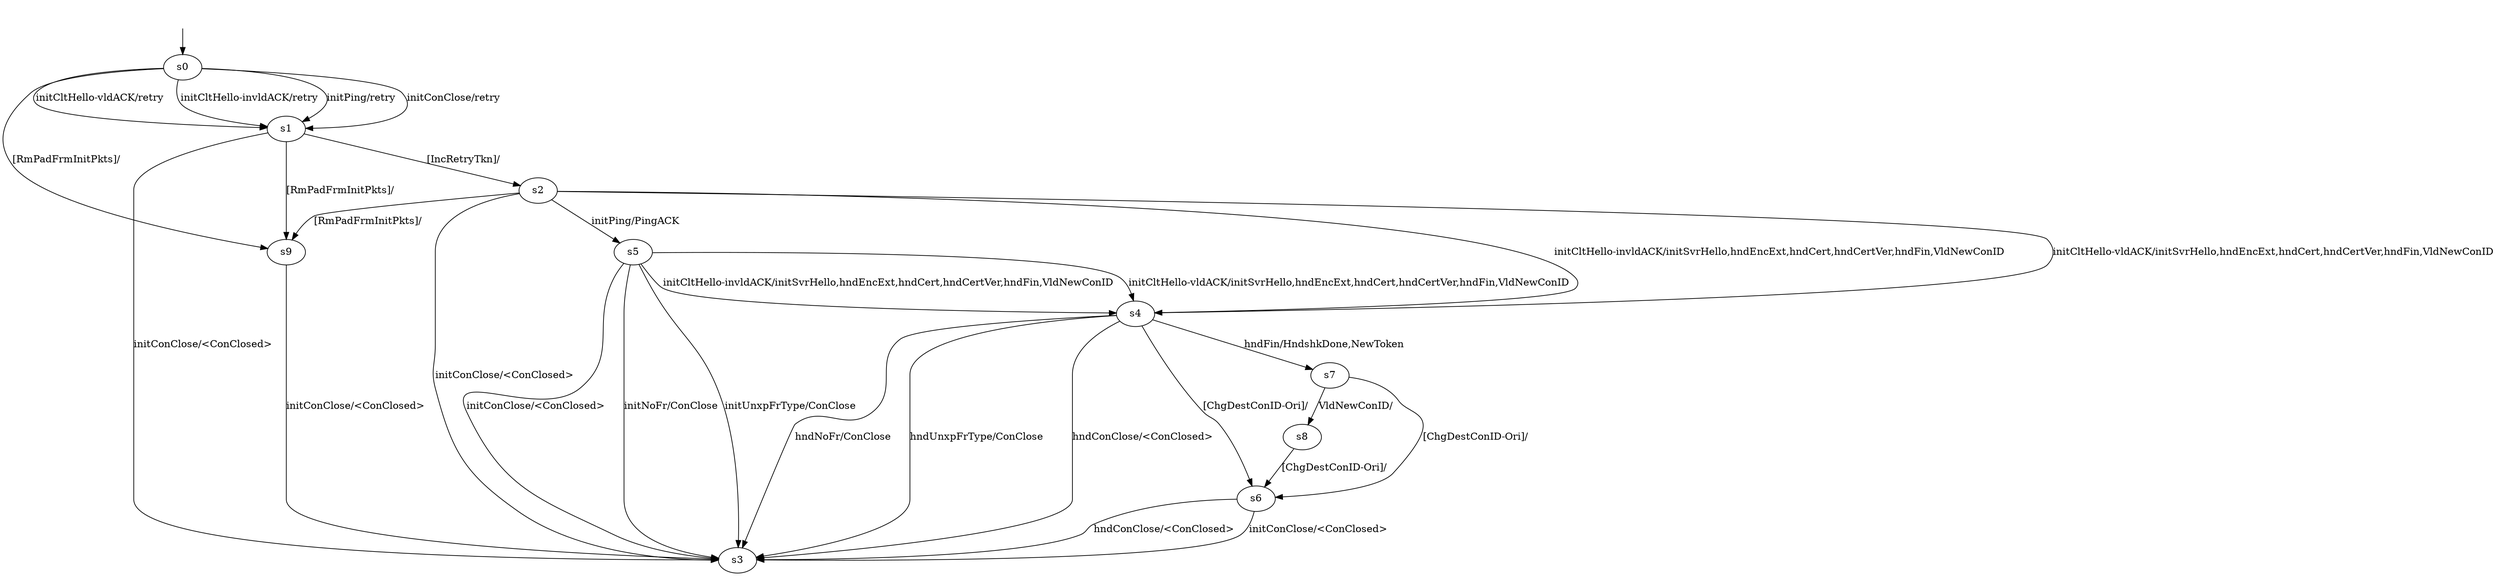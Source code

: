 digraph "../results/quicgoModels/quicgo-BWR-CS-0/learnedModel" {
s0 [label=s0];
s1 [label=s1];
s2 [label=s2];
s3 [label=s3];
s4 [label=s4];
s5 [label=s5];
s6 [label=s6];
s7 [label=s7];
s8 [label=s8];
s9 [label=s9];
s0 -> s1  [label="initPing/retry "];
s0 -> s1  [label="initConClose/retry "];
s0 -> s1  [label="initCltHello-vldACK/retry "];
s0 -> s1  [label="initCltHello-invldACK/retry "];
s0 -> s9  [label="[RmPadFrmInitPkts]/ "];
s1 -> s3  [label="initConClose/<ConClosed> "];
s1 -> s2  [label="[IncRetryTkn]/ "];
s1 -> s9  [label="[RmPadFrmInitPkts]/ "];
s2 -> s5  [label="initPing/PingACK "];
s2 -> s3  [label="initConClose/<ConClosed> "];
s2 -> s4  [label="initCltHello-vldACK/initSvrHello,hndEncExt,hndCert,hndCertVer,hndFin,VldNewConID "];
s2 -> s4  [label="initCltHello-invldACK/initSvrHello,hndEncExt,hndCert,hndCertVer,hndFin,VldNewConID "];
s2 -> s9  [label="[RmPadFrmInitPkts]/ "];
s4 -> s7  [label="hndFin/HndshkDone,NewToken "];
s4 -> s3  [label="hndNoFr/ConClose "];
s4 -> s3  [label="hndUnxpFrType/ConClose "];
s4 -> s3  [label="hndConClose/<ConClosed> "];
s4 -> s6  [label="[ChgDestConID-Ori]/ "];
s5 -> s3  [label="initConClose/<ConClosed> "];
s5 -> s4  [label="initCltHello-vldACK/initSvrHello,hndEncExt,hndCert,hndCertVer,hndFin,VldNewConID "];
s5 -> s4  [label="initCltHello-invldACK/initSvrHello,hndEncExt,hndCert,hndCertVer,hndFin,VldNewConID "];
s5 -> s3  [label="initNoFr/ConClose "];
s5 -> s3  [label="initUnxpFrType/ConClose "];
s6 -> s3  [label="initConClose/<ConClosed> "];
s6 -> s3  [label="hndConClose/<ConClosed> "];
s7 -> s8  [label="VldNewConID/ "];
s7 -> s6  [label="[ChgDestConID-Ori]/ "];
s8 -> s6  [label="[ChgDestConID-Ori]/ "];
s9 -> s3  [label="initConClose/<ConClosed> "];
__start0 [label="", shape=none];
__start0 -> s0  [label=""];
}
